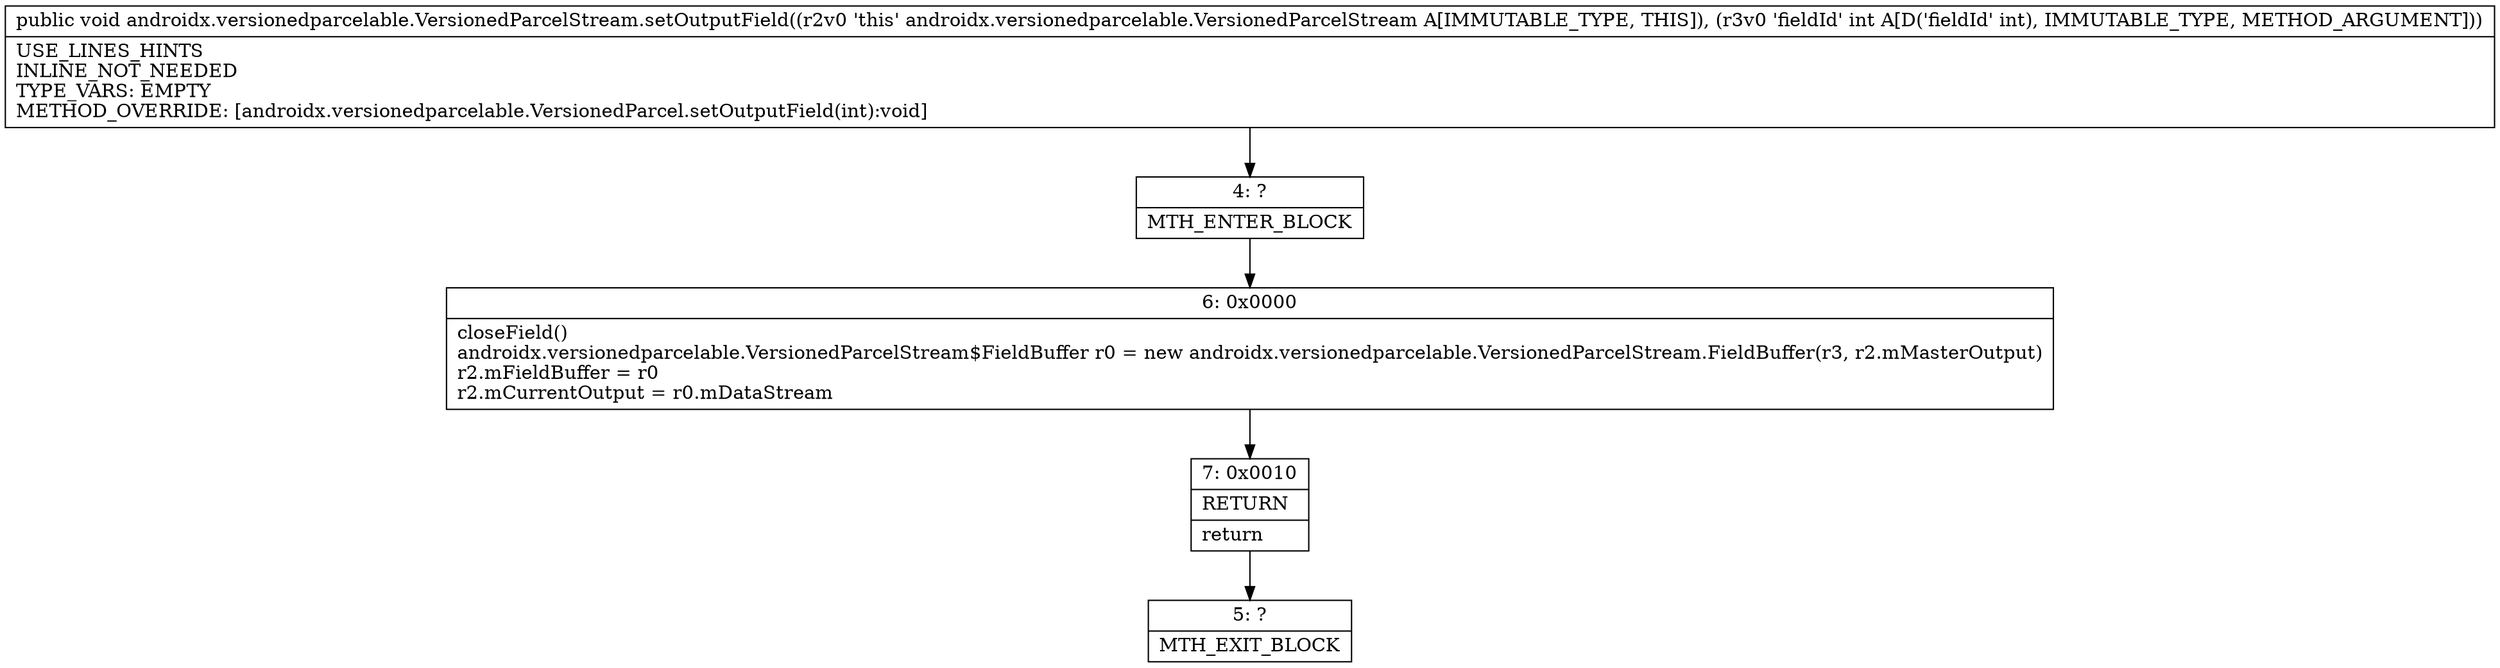 digraph "CFG forandroidx.versionedparcelable.VersionedParcelStream.setOutputField(I)V" {
Node_4 [shape=record,label="{4\:\ ?|MTH_ENTER_BLOCK\l}"];
Node_6 [shape=record,label="{6\:\ 0x0000|closeField()\landroidx.versionedparcelable.VersionedParcelStream$FieldBuffer r0 = new androidx.versionedparcelable.VersionedParcelStream.FieldBuffer(r3, r2.mMasterOutput)\lr2.mFieldBuffer = r0\lr2.mCurrentOutput = r0.mDataStream\l}"];
Node_7 [shape=record,label="{7\:\ 0x0010|RETURN\l|return\l}"];
Node_5 [shape=record,label="{5\:\ ?|MTH_EXIT_BLOCK\l}"];
MethodNode[shape=record,label="{public void androidx.versionedparcelable.VersionedParcelStream.setOutputField((r2v0 'this' androidx.versionedparcelable.VersionedParcelStream A[IMMUTABLE_TYPE, THIS]), (r3v0 'fieldId' int A[D('fieldId' int), IMMUTABLE_TYPE, METHOD_ARGUMENT]))  | USE_LINES_HINTS\lINLINE_NOT_NEEDED\lTYPE_VARS: EMPTY\lMETHOD_OVERRIDE: [androidx.versionedparcelable.VersionedParcel.setOutputField(int):void]\l}"];
MethodNode -> Node_4;Node_4 -> Node_6;
Node_6 -> Node_7;
Node_7 -> Node_5;
}

